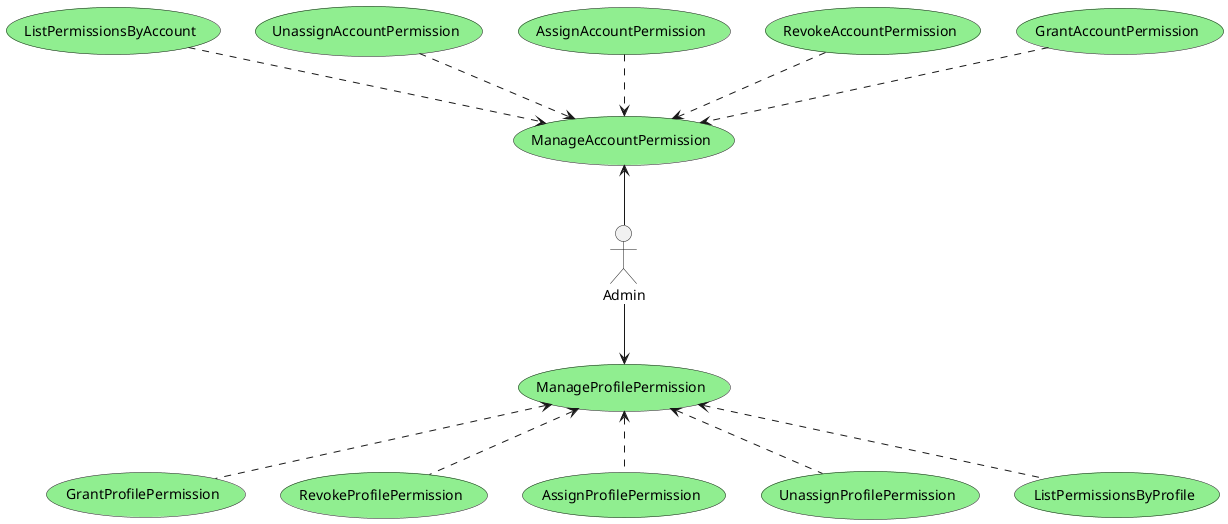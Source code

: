 @startuml Use Case

actor Admin

usecase ManageProfilePermission #LightGreen
usecase GrantProfilePermission #LightGreen
usecase RevokeProfilePermission #LightGreen
usecase AssignProfilePermission #LightGreen
usecase UnassignProfilePermission #LightGreen
usecase ListPermissionsByProfile #LightGreen
usecase ManageAccountPermission #LightGreen
usecase GrantAccountPermission #LightGreen
usecase RevokeAccountPermission #LightGreen
usecase AssignAccountPermission #LightGreen
usecase UnassignAccountPermission #LightGreen
usecase ListPermissionsByAccount #LightGreen

Admin -d-> (ManageProfilePermission) 
(ManageProfilePermission) <.d. (GrantProfilePermission) 
(ManageProfilePermission) <.d. (RevokeProfilePermission) 
(ManageProfilePermission) <.d. (AssignProfilePermission) 
(ManageProfilePermission) <.d. (UnassignProfilePermission) 
(ManageProfilePermission) <.d. (ListPermissionsByProfile) 

Admin -u-> (ManageAccountPermission) 
(ManageAccountPermission) <.u. (GrantAccountPermission) 
(ManageAccountPermission) <.u. (RevokeAccountPermission) 
(ManageAccountPermission) <.u. (AssignAccountPermission) 
(ManageAccountPermission) <.u. (UnassignAccountPermission) 
(ManageAccountPermission) <.u. (ListPermissionsByAccount) 

@enduml